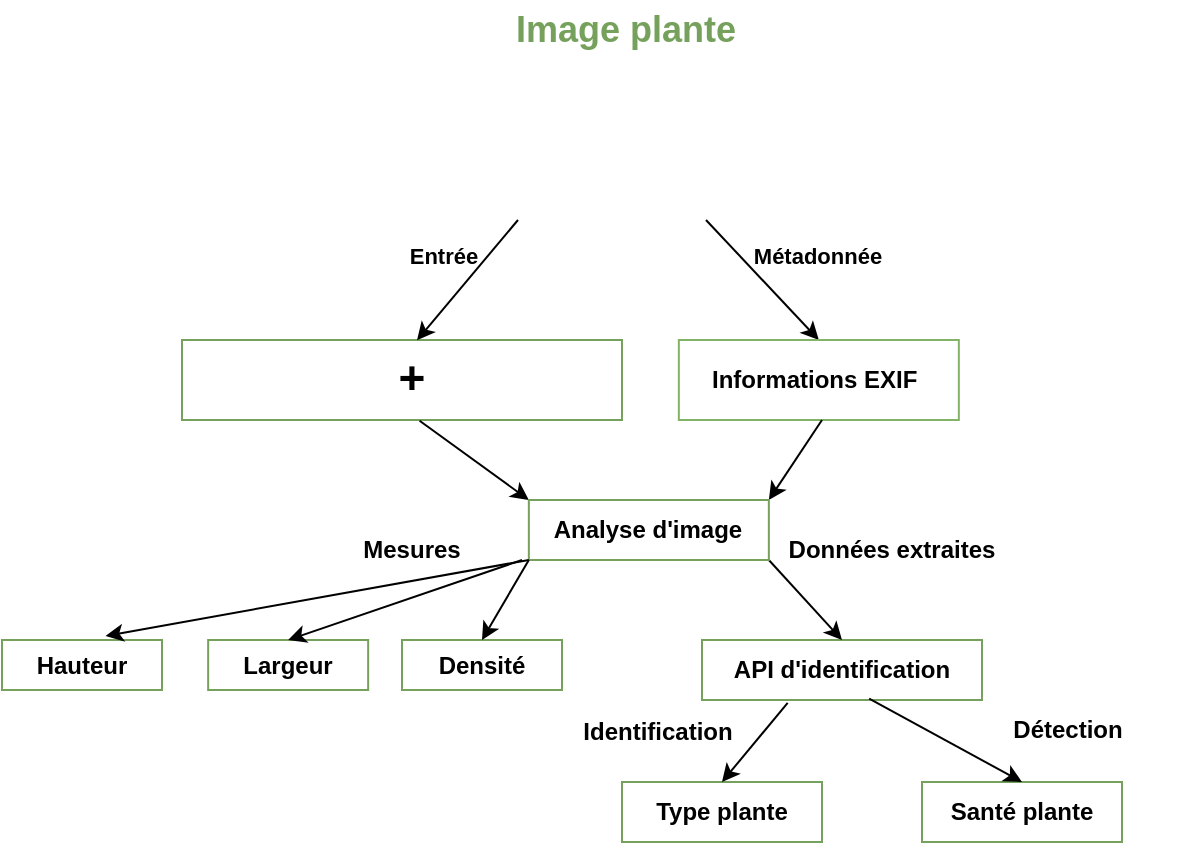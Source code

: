 <mxfile version="24.7.14">
  <diagram name="Page-1" id="eqVBurtdjHa6qu2esEun">
    <mxGraphModel dx="913" dy="461" grid="1" gridSize="10" guides="1" tooltips="1" connect="1" arrows="1" fold="1" page="1" pageScale="1" pageWidth="827" pageHeight="1169" math="0" shadow="0">
      <root>
        <mxCell id="0" />
        <mxCell id="1" parent="0" />
        <mxCell id="5VNTvWb2H_tXCrT-1Imk-17" value="" style="rounded=0;whiteSpace=wrap;html=1;strokeColor=#75A15C;" vertex="1" parent="1">
          <mxGeometry x="180" y="250" width="220" height="40" as="geometry" />
        </mxCell>
        <mxCell id="5VNTvWb2H_tXCrT-1Imk-10" value="" style="shape=image;verticalLabelPosition=bottom;labelBackgroundColor=default;verticalAlign=top;aspect=fixed;imageAspect=0;image=https://www.actuia.com/wp-content/uploads/2022/01/logopython.png;clipPath=inset(13.08% 10.67% 19.23% 9%);" vertex="1" parent="1">
          <mxGeometry x="303.7" y="251" width="94.55" height="34.524" as="geometry" />
        </mxCell>
        <mxCell id="5VNTvWb2H_tXCrT-1Imk-9" value="" style="shape=image;verticalLabelPosition=bottom;labelBackgroundColor=default;verticalAlign=top;aspect=fixed;imageAspect=0;image=https://datascientest.com/wp-content/uploads/2022/09/opencv-dst3.jpg;clipPath=inset(28.01% 15% 27.3% 15.33%);" vertex="1" parent="1">
          <mxGeometry x="182.44" y="254.74" width="101.27" height="30.526" as="geometry" />
        </mxCell>
        <mxCell id="5VNTvWb2H_tXCrT-1Imk-3" value="" style="shape=image;verticalLabelPosition=bottom;labelBackgroundColor=default;verticalAlign=top;aspect=fixed;imageAspect=0;image=https://www.bioalaune.com/img/article/7022-plante_arbre_monde_vegetal_intelligent_398.jpg;" vertex="1" parent="1">
          <mxGeometry x="330" y="110" width="143.42" height="80" as="geometry" />
        </mxCell>
        <mxCell id="5VNTvWb2H_tXCrT-1Imk-4" value="&lt;b&gt;&lt;font color=&quot;#75a15c&quot; style=&quot;font-size: 18px;&quot;&gt;Image plante&lt;/font&gt;&lt;/b&gt;" style="text;html=1;align=center;verticalAlign=middle;whiteSpace=wrap;rounded=0;" vertex="1" parent="1">
          <mxGeometry x="311.71" y="80" width="180" height="30" as="geometry" />
        </mxCell>
        <mxCell id="5VNTvWb2H_tXCrT-1Imk-5" value="" style="endArrow=classic;html=1;rounded=0;entryX=0.534;entryY=0.004;entryDx=0;entryDy=0;entryPerimeter=0;" edge="1" parent="1" target="5VNTvWb2H_tXCrT-1Imk-17">
          <mxGeometry width="50" height="50" relative="1" as="geometry">
            <mxPoint x="348" y="190" as="sourcePoint" />
            <mxPoint x="308" y="240" as="targetPoint" />
          </mxGeometry>
        </mxCell>
        <mxCell id="5VNTvWb2H_tXCrT-1Imk-6" value="" style="endArrow=classic;html=1;rounded=0;entryX=0.5;entryY=0;entryDx=0;entryDy=0;" edge="1" parent="1" target="5VNTvWb2H_tXCrT-1Imk-14">
          <mxGeometry width="50" height="50" relative="1" as="geometry">
            <mxPoint x="442" y="190" as="sourcePoint" />
            <mxPoint x="472" y="240" as="targetPoint" />
          </mxGeometry>
        </mxCell>
        <mxCell id="5VNTvWb2H_tXCrT-1Imk-11" value="&lt;b&gt;&lt;font style=&quot;font-size: 23px;&quot;&gt;+&lt;/font&gt;&lt;/b&gt;" style="text;html=1;align=center;verticalAlign=middle;whiteSpace=wrap;rounded=0;" vertex="1" parent="1">
          <mxGeometry x="282" y="251" width="25.7" height="35" as="geometry" />
        </mxCell>
        <mxCell id="5VNTvWb2H_tXCrT-1Imk-12" value="&lt;font style=&quot;font-size: 11px;&quot;&gt;&lt;b&gt;Entrée&lt;/b&gt;&lt;/font&gt;" style="text;html=1;align=center;verticalAlign=middle;whiteSpace=wrap;rounded=0;" vertex="1" parent="1">
          <mxGeometry x="285.71" y="192.95" width="50" height="30" as="geometry" />
        </mxCell>
        <mxCell id="5VNTvWb2H_tXCrT-1Imk-13" value="&lt;font style=&quot;font-size: 11px;&quot;&gt;&lt;b&gt;Métadonnée&lt;/b&gt;&lt;/font&gt;" style="text;html=1;align=center;verticalAlign=middle;whiteSpace=wrap;rounded=0;" vertex="1" parent="1">
          <mxGeometry x="473.42" y="192.95" width="50" height="30" as="geometry" />
        </mxCell>
        <mxCell id="5VNTvWb2H_tXCrT-1Imk-14" value="&lt;b&gt;Informations EXIF&amp;nbsp;&lt;/b&gt;" style="rounded=0;whiteSpace=wrap;html=1;fillColor=none;strokeColor=#82b366;" vertex="1" parent="1">
          <mxGeometry x="428.42" y="250" width="140" height="40" as="geometry" />
        </mxCell>
        <mxCell id="5VNTvWb2H_tXCrT-1Imk-19" value="" style="endArrow=classic;html=1;rounded=0;entryX=0;entryY=0;entryDx=0;entryDy=0;exitX=0.54;exitY=1.009;exitDx=0;exitDy=0;exitPerimeter=0;" edge="1" parent="1" source="5VNTvWb2H_tXCrT-1Imk-17" target="5VNTvWb2H_tXCrT-1Imk-23">
          <mxGeometry width="50" height="50" relative="1" as="geometry">
            <mxPoint x="360" y="330" as="sourcePoint" />
            <mxPoint x="410.145" y="330" as="targetPoint" />
          </mxGeometry>
        </mxCell>
        <mxCell id="5VNTvWb2H_tXCrT-1Imk-20" value="" style="endArrow=classic;html=1;rounded=0;entryX=1;entryY=0;entryDx=0;entryDy=0;exitX=0.54;exitY=1.009;exitDx=0;exitDy=0;exitPerimeter=0;" edge="1" parent="1" target="5VNTvWb2H_tXCrT-1Imk-23">
          <mxGeometry width="50" height="50" relative="1" as="geometry">
            <mxPoint x="500" y="290" as="sourcePoint" />
            <mxPoint x="410.145" y="330" as="targetPoint" />
          </mxGeometry>
        </mxCell>
        <mxCell id="5VNTvWb2H_tXCrT-1Imk-21" value="&lt;b&gt;API d&#39;identification&lt;/b&gt;" style="rounded=0;whiteSpace=wrap;html=1;strokeColor=#75A15C;" vertex="1" parent="1">
          <mxGeometry x="440.0" y="400" width="140" height="30" as="geometry" />
        </mxCell>
        <mxCell id="5VNTvWb2H_tXCrT-1Imk-22" value="" style="endArrow=classic;html=1;rounded=0;entryX=0.5;entryY=0;entryDx=0;entryDy=0;exitX=1;exitY=1;exitDx=0;exitDy=0;" edge="1" parent="1" source="5VNTvWb2H_tXCrT-1Imk-23" target="5VNTvWb2H_tXCrT-1Imk-21">
          <mxGeometry width="50" height="50" relative="1" as="geometry">
            <mxPoint x="442" y="405" as="sourcePoint" />
            <mxPoint x="412" y="495" as="targetPoint" />
          </mxGeometry>
        </mxCell>
        <mxCell id="5VNTvWb2H_tXCrT-1Imk-23" value="&lt;b&gt;Analyse d&#39;image&lt;/b&gt;" style="rounded=0;whiteSpace=wrap;html=1;strokeColor=#75A15C;" vertex="1" parent="1">
          <mxGeometry x="353.42" y="330" width="120" height="30" as="geometry" />
        </mxCell>
        <mxCell id="5VNTvWb2H_tXCrT-1Imk-26" value="&lt;b&gt;Hauteur&lt;/b&gt;" style="rounded=0;whiteSpace=wrap;html=1;strokeColor=#75A15C;" vertex="1" parent="1">
          <mxGeometry x="90" y="400" width="80" height="25" as="geometry" />
        </mxCell>
        <mxCell id="5VNTvWb2H_tXCrT-1Imk-27" value="&lt;b&gt;Largeur&lt;/b&gt;" style="rounded=0;whiteSpace=wrap;html=1;strokeColor=#75A15C;" vertex="1" parent="1">
          <mxGeometry x="193.08" y="400" width="80" height="25" as="geometry" />
        </mxCell>
        <mxCell id="5VNTvWb2H_tXCrT-1Imk-28" value="&lt;b&gt;Densité&lt;/b&gt;" style="rounded=0;whiteSpace=wrap;html=1;strokeColor=#75A15C;" vertex="1" parent="1">
          <mxGeometry x="290" y="400" width="80" height="25" as="geometry" />
        </mxCell>
        <mxCell id="5VNTvWb2H_tXCrT-1Imk-31" value="" style="endArrow=classic;html=1;rounded=0;entryX=0.647;entryY=-0.08;entryDx=0;entryDy=0;exitX=1;exitY=1;exitDx=0;exitDy=0;entryPerimeter=0;" edge="1" parent="1" target="5VNTvWb2H_tXCrT-1Imk-26">
          <mxGeometry width="50" height="50" relative="1" as="geometry">
            <mxPoint x="353.42" y="360" as="sourcePoint" />
            <mxPoint x="390.42" y="400" as="targetPoint" />
          </mxGeometry>
        </mxCell>
        <mxCell id="5VNTvWb2H_tXCrT-1Imk-32" value="" style="endArrow=classic;html=1;rounded=0;entryX=0.5;entryY=0;entryDx=0;entryDy=0;" edge="1" parent="1" target="5VNTvWb2H_tXCrT-1Imk-27">
          <mxGeometry width="50" height="50" relative="1" as="geometry">
            <mxPoint x="350" y="360" as="sourcePoint" />
            <mxPoint x="150" y="400" as="targetPoint" />
          </mxGeometry>
        </mxCell>
        <mxCell id="5VNTvWb2H_tXCrT-1Imk-33" value="" style="endArrow=classic;html=1;rounded=0;entryX=0.5;entryY=0;entryDx=0;entryDy=0;exitX=0;exitY=1;exitDx=0;exitDy=0;" edge="1" parent="1" source="5VNTvWb2H_tXCrT-1Imk-23" target="5VNTvWb2H_tXCrT-1Imk-28">
          <mxGeometry width="50" height="50" relative="1" as="geometry">
            <mxPoint x="360" y="370" as="sourcePoint" />
            <mxPoint x="243" y="410" as="targetPoint" />
          </mxGeometry>
        </mxCell>
        <mxCell id="5VNTvWb2H_tXCrT-1Imk-34" value="&lt;b&gt;Mesures&lt;/b&gt;" style="text;html=1;align=center;verticalAlign=middle;whiteSpace=wrap;rounded=0;" vertex="1" parent="1">
          <mxGeometry x="264.85" y="340" width="60" height="30" as="geometry" />
        </mxCell>
        <mxCell id="5VNTvWb2H_tXCrT-1Imk-35" value="&lt;b&gt;Données extraites&lt;/b&gt;" style="text;html=1;align=center;verticalAlign=middle;whiteSpace=wrap;rounded=0;" vertex="1" parent="1">
          <mxGeometry x="480" y="340" width="110" height="30" as="geometry" />
        </mxCell>
        <mxCell id="5VNTvWb2H_tXCrT-1Imk-36" value="&lt;b&gt;Type plante&lt;/b&gt;" style="rounded=0;whiteSpace=wrap;html=1;strokeColor=#75A15C;" vertex="1" parent="1">
          <mxGeometry x="400" y="471" width="100" height="30" as="geometry" />
        </mxCell>
        <mxCell id="5VNTvWb2H_tXCrT-1Imk-37" value="&lt;b&gt;Santé plante&lt;/b&gt;" style="rounded=0;whiteSpace=wrap;html=1;strokeColor=#75A15C;" vertex="1" parent="1">
          <mxGeometry x="550" y="471" width="100" height="30" as="geometry" />
        </mxCell>
        <mxCell id="5VNTvWb2H_tXCrT-1Imk-38" value="" style="endArrow=classic;html=1;rounded=0;entryX=0.5;entryY=0;entryDx=0;entryDy=0;exitX=0.306;exitY=1.048;exitDx=0;exitDy=0;exitPerimeter=0;" edge="1" parent="1" source="5VNTvWb2H_tXCrT-1Imk-21" target="5VNTvWb2H_tXCrT-1Imk-36">
          <mxGeometry width="50" height="50" relative="1" as="geometry">
            <mxPoint x="363" y="370" as="sourcePoint" />
            <mxPoint x="340" y="410" as="targetPoint" />
          </mxGeometry>
        </mxCell>
        <mxCell id="5VNTvWb2H_tXCrT-1Imk-39" value="" style="endArrow=classic;html=1;rounded=0;entryX=0.5;entryY=0;entryDx=0;entryDy=0;exitX=0.597;exitY=0.976;exitDx=0;exitDy=0;exitPerimeter=0;" edge="1" parent="1" source="5VNTvWb2H_tXCrT-1Imk-21" target="5VNTvWb2H_tXCrT-1Imk-37">
          <mxGeometry width="50" height="50" relative="1" as="geometry">
            <mxPoint x="560" y="430" as="sourcePoint" />
            <mxPoint x="540" y="460" as="targetPoint" />
          </mxGeometry>
        </mxCell>
        <mxCell id="5VNTvWb2H_tXCrT-1Imk-40" value="&lt;b&gt;Détection&lt;/b&gt;" style="text;html=1;align=center;verticalAlign=middle;whiteSpace=wrap;rounded=0;" vertex="1" parent="1">
          <mxGeometry x="568.42" y="430" width="110" height="30" as="geometry" />
        </mxCell>
        <mxCell id="5VNTvWb2H_tXCrT-1Imk-41" value="&lt;b&gt;Identification&lt;/b&gt;" style="text;html=1;align=center;verticalAlign=middle;whiteSpace=wrap;rounded=0;" vertex="1" parent="1">
          <mxGeometry x="363.42" y="431" width="110" height="30" as="geometry" />
        </mxCell>
      </root>
    </mxGraphModel>
  </diagram>
</mxfile>
